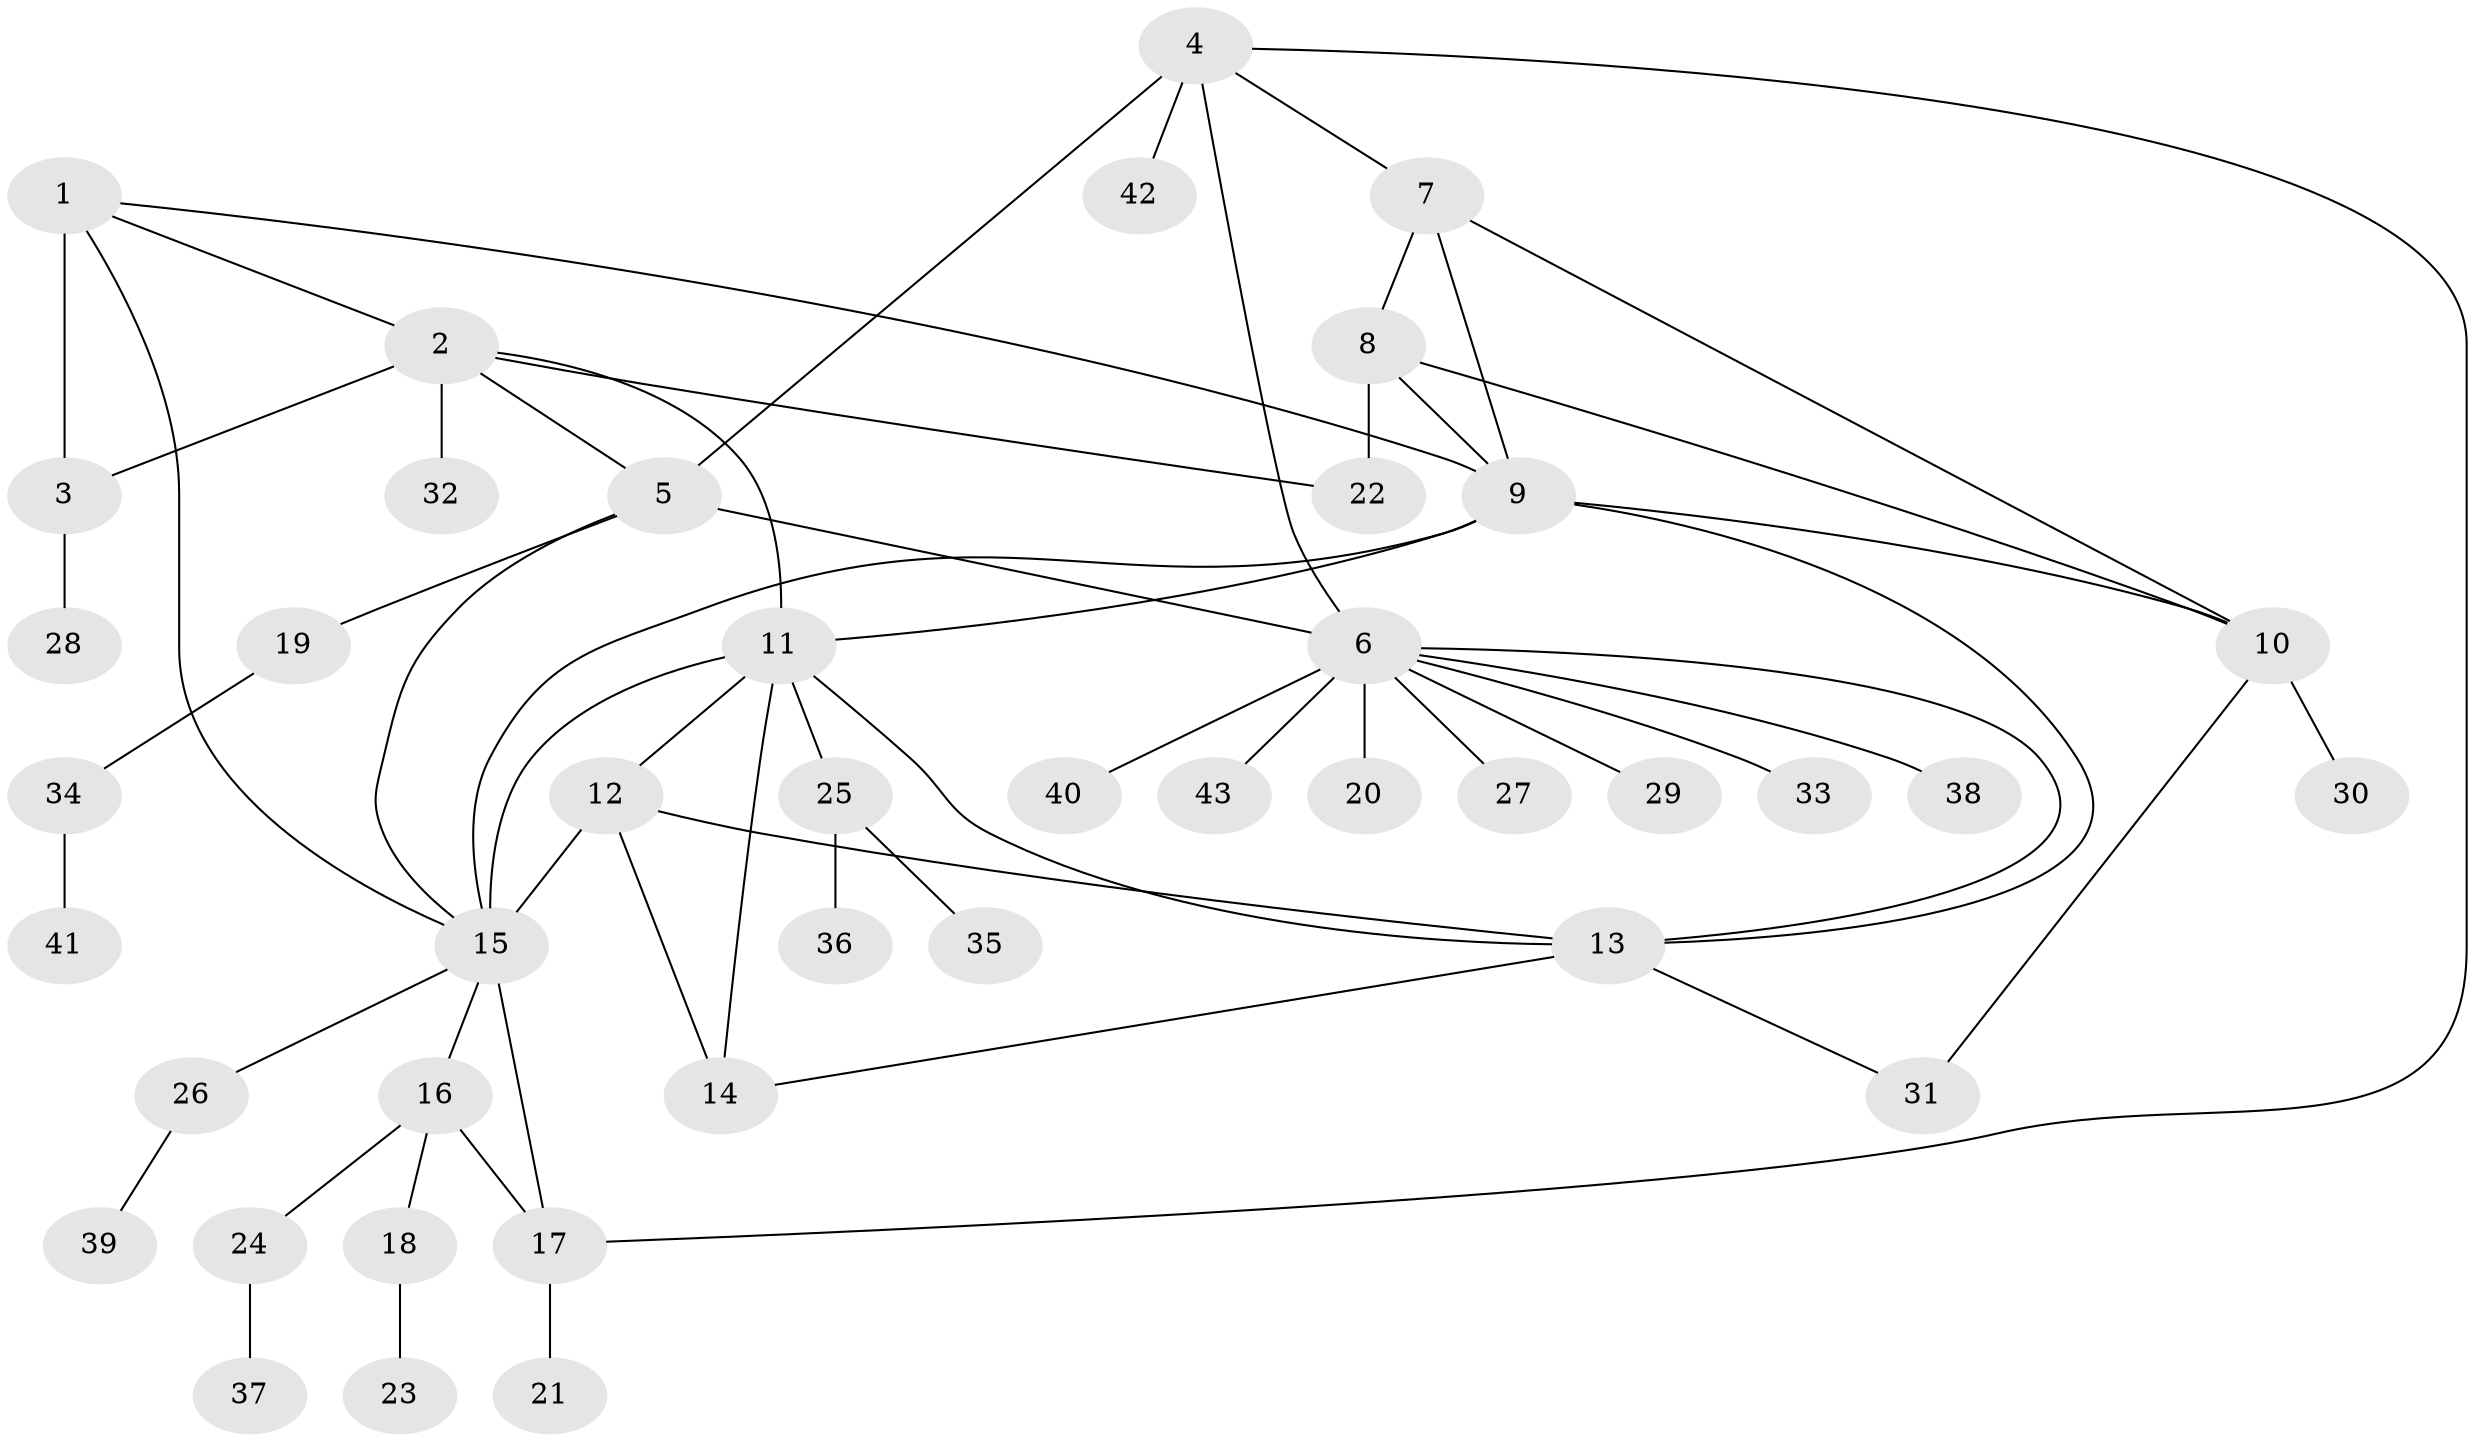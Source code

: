 // original degree distribution, {3: 0.07058823529411765, 5: 0.03529411764705882, 9: 0.03529411764705882, 7: 0.058823529411764705, 4: 0.03529411764705882, 12: 0.011764705882352941, 11: 0.011764705882352941, 6: 0.03529411764705882, 2: 0.16470588235294117, 1: 0.5411764705882353}
// Generated by graph-tools (version 1.1) at 2025/37/03/09/25 02:37:43]
// undirected, 43 vertices, 62 edges
graph export_dot {
graph [start="1"]
  node [color=gray90,style=filled];
  1;
  2;
  3;
  4;
  5;
  6;
  7;
  8;
  9;
  10;
  11;
  12;
  13;
  14;
  15;
  16;
  17;
  18;
  19;
  20;
  21;
  22;
  23;
  24;
  25;
  26;
  27;
  28;
  29;
  30;
  31;
  32;
  33;
  34;
  35;
  36;
  37;
  38;
  39;
  40;
  41;
  42;
  43;
  1 -- 2 [weight=2.0];
  1 -- 3 [weight=6.0];
  1 -- 9 [weight=1.0];
  1 -- 15 [weight=1.0];
  2 -- 3 [weight=1.0];
  2 -- 5 [weight=1.0];
  2 -- 11 [weight=1.0];
  2 -- 22 [weight=1.0];
  2 -- 32 [weight=2.0];
  3 -- 28 [weight=1.0];
  4 -- 5 [weight=2.0];
  4 -- 6 [weight=1.0];
  4 -- 7 [weight=1.0];
  4 -- 17 [weight=1.0];
  4 -- 42 [weight=1.0];
  5 -- 6 [weight=2.0];
  5 -- 15 [weight=1.0];
  5 -- 19 [weight=1.0];
  6 -- 13 [weight=1.0];
  6 -- 20 [weight=1.0];
  6 -- 27 [weight=1.0];
  6 -- 29 [weight=1.0];
  6 -- 33 [weight=1.0];
  6 -- 38 [weight=1.0];
  6 -- 40 [weight=1.0];
  6 -- 43 [weight=1.0];
  7 -- 8 [weight=1.0];
  7 -- 9 [weight=1.0];
  7 -- 10 [weight=1.0];
  8 -- 9 [weight=1.0];
  8 -- 10 [weight=1.0];
  8 -- 22 [weight=7.0];
  9 -- 10 [weight=1.0];
  9 -- 11 [weight=1.0];
  9 -- 13 [weight=1.0];
  9 -- 15 [weight=1.0];
  10 -- 30 [weight=2.0];
  10 -- 31 [weight=1.0];
  11 -- 12 [weight=1.0];
  11 -- 13 [weight=1.0];
  11 -- 14 [weight=1.0];
  11 -- 15 [weight=1.0];
  11 -- 25 [weight=1.0];
  12 -- 13 [weight=1.0];
  12 -- 14 [weight=1.0];
  12 -- 15 [weight=2.0];
  13 -- 14 [weight=1.0];
  13 -- 31 [weight=1.0];
  15 -- 16 [weight=1.0];
  15 -- 17 [weight=3.0];
  15 -- 26 [weight=1.0];
  16 -- 17 [weight=2.0];
  16 -- 18 [weight=1.0];
  16 -- 24 [weight=1.0];
  17 -- 21 [weight=1.0];
  18 -- 23 [weight=2.0];
  19 -- 34 [weight=1.0];
  24 -- 37 [weight=1.0];
  25 -- 35 [weight=1.0];
  25 -- 36 [weight=1.0];
  26 -- 39 [weight=1.0];
  34 -- 41 [weight=1.0];
}

